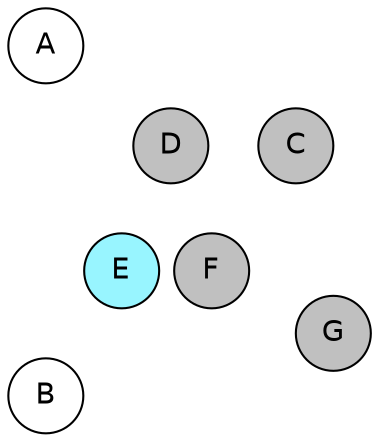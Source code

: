 
graph {

layout = circo;
mindist = .1

node [shape = circle, fontname = Helvetica, margin = 0, style = filled]
edge [style=invis]

subgraph 1 {
	E -- F -- F# -- G -- G# -- A -- A# -- B -- C -- C# -- D -- D# -- E
}

C [fillcolor = gray];
C# [fillcolor = gray];
D [fillcolor = gray];
D# [fillcolor = white];
E [fillcolor = cadetblue1];
F [fillcolor = gray];
F# [fillcolor = white];
G [fillcolor = gray];
G# [fillcolor = gray];
A [fillcolor = white];
A# [fillcolor = gray];
B [fillcolor = white];
}
